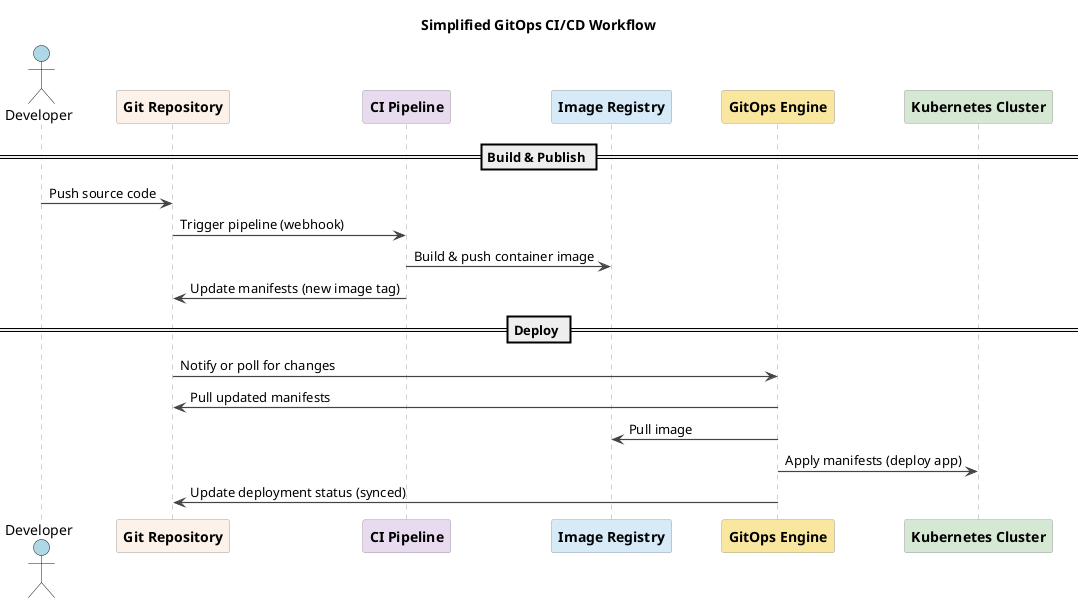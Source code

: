 @startuml
title Simplified GitOps CI/CD Workflow

skinparam participant {
  BackgroundColor #F9F9F9
  BorderColor #A0A0A0
  FontStyle bold
}
skinparam sequence {
  ArrowColor #444444
  ArrowThickness 1.2
  LifeLineBorderColor #A0A0A0
  LifeLineBackgroundColor #FFFFFF
  ParticipantPadding 20
}

actor Developer as Dev #ADD8E6
participant "Git Repository" as Git #FDF2E9
participant "CI Pipeline" as CI #E8DAEF
participant "Image Registry" as Registry #D6EAF8
participant "GitOps Engine" as GitOps #F9E79F
participant "Kubernetes Cluster" as Cluster #D5E8D4

== Build & Publish ==
Dev -> Git : Push source code
Git -> CI : Trigger pipeline (webhook)
CI -> Registry : Build & push container image
CI -> Git : Update manifests (new image tag)

== Deploy ==
Git -> GitOps : Notify or poll for changes
GitOps -> Git : Pull updated manifests
GitOps -> Registry : Pull image
GitOps -> Cluster : Apply manifests (deploy app)
GitOps -> Git : Update deployment status (synced)

@enduml
